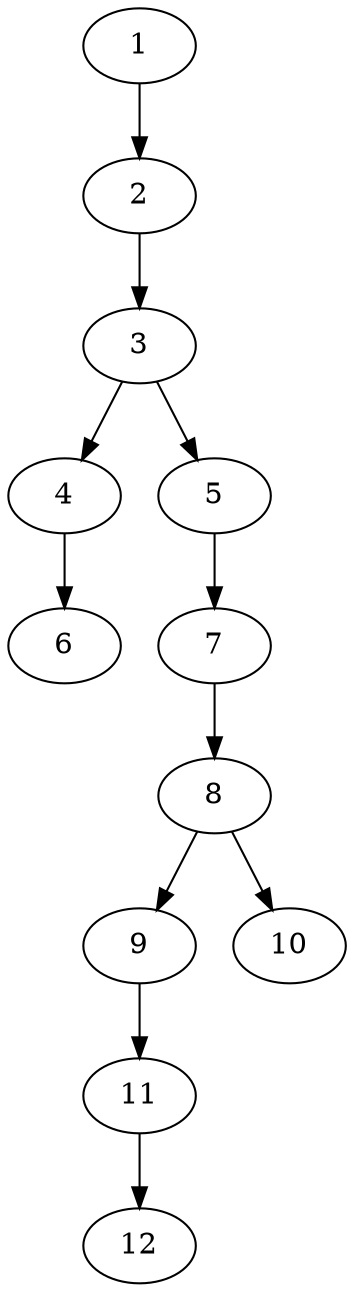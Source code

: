 // DAG (tier=1-easy, mode=compute, n=12, ccr=0.272, fat=0.419, density=0.262, regular=0.652, jump=0.020, mindata=262144, maxdata=2097152)
// DAG automatically generated by daggen at Sun Aug 24 16:33:32 2025
// /home/ermia/Project/Environments/daggen/bin/daggen --dot --ccr 0.272 --fat 0.419 --regular 0.652 --density 0.262 --jump 0.020 --mindata 262144 --maxdata 2097152 -n 12 
digraph G {
  1 [size="11703764960449826", alpha="0.09", expect_size="5851882480224913"]
  1 -> 2 [size ="5476620173312"]
  2 [size="362078795306400", alpha="0.16", expect_size="181039397653200"]
  2 -> 3 [size ="7380666417152"]
  3 [size="881070608523625", alpha="0.08", expect_size="440535304261812"]
  3 -> 4 [size ="16114482413568"]
  3 -> 5 [size ="16114482413568"]
  4 [size="1187029429042282496", alpha="0.12", expect_size="593514714521141248"]
  4 -> 6 [size ="8968730574848"]
  5 [size="13541167649666228", alpha="0.12", expect_size="6770583824833114"]
  5 -> 7 [size ="18299991621632"]
  6 [size="1319071334126321664", alpha="0.17", expect_size="659535667063160832"]
  7 [size="2566221219309289472", alpha="0.17", expect_size="1283110609654644736"]
  7 -> 8 [size ="14995215613952"]
  8 [size="4766125871855414", alpha="0.09", expect_size="2383062935927707"]
  8 -> 9 [size ="2088771780608"]
  8 -> 10 [size ="2088771780608"]
  9 [size="4531311718436962304", alpha="0.03", expect_size="2265655859218481152"]
  9 -> 11 [size ="21906480693248"]
  10 [size="1300683059787464704", alpha="0.02", expect_size="650341529893732352"]
  11 [size="7130669848951087", alpha="0.14", expect_size="3565334924475543"]
  11 -> 12 [size ="5038407680000"]
  12 [size="3004857332614413", alpha="0.16", expect_size="1502428666307206"]
}